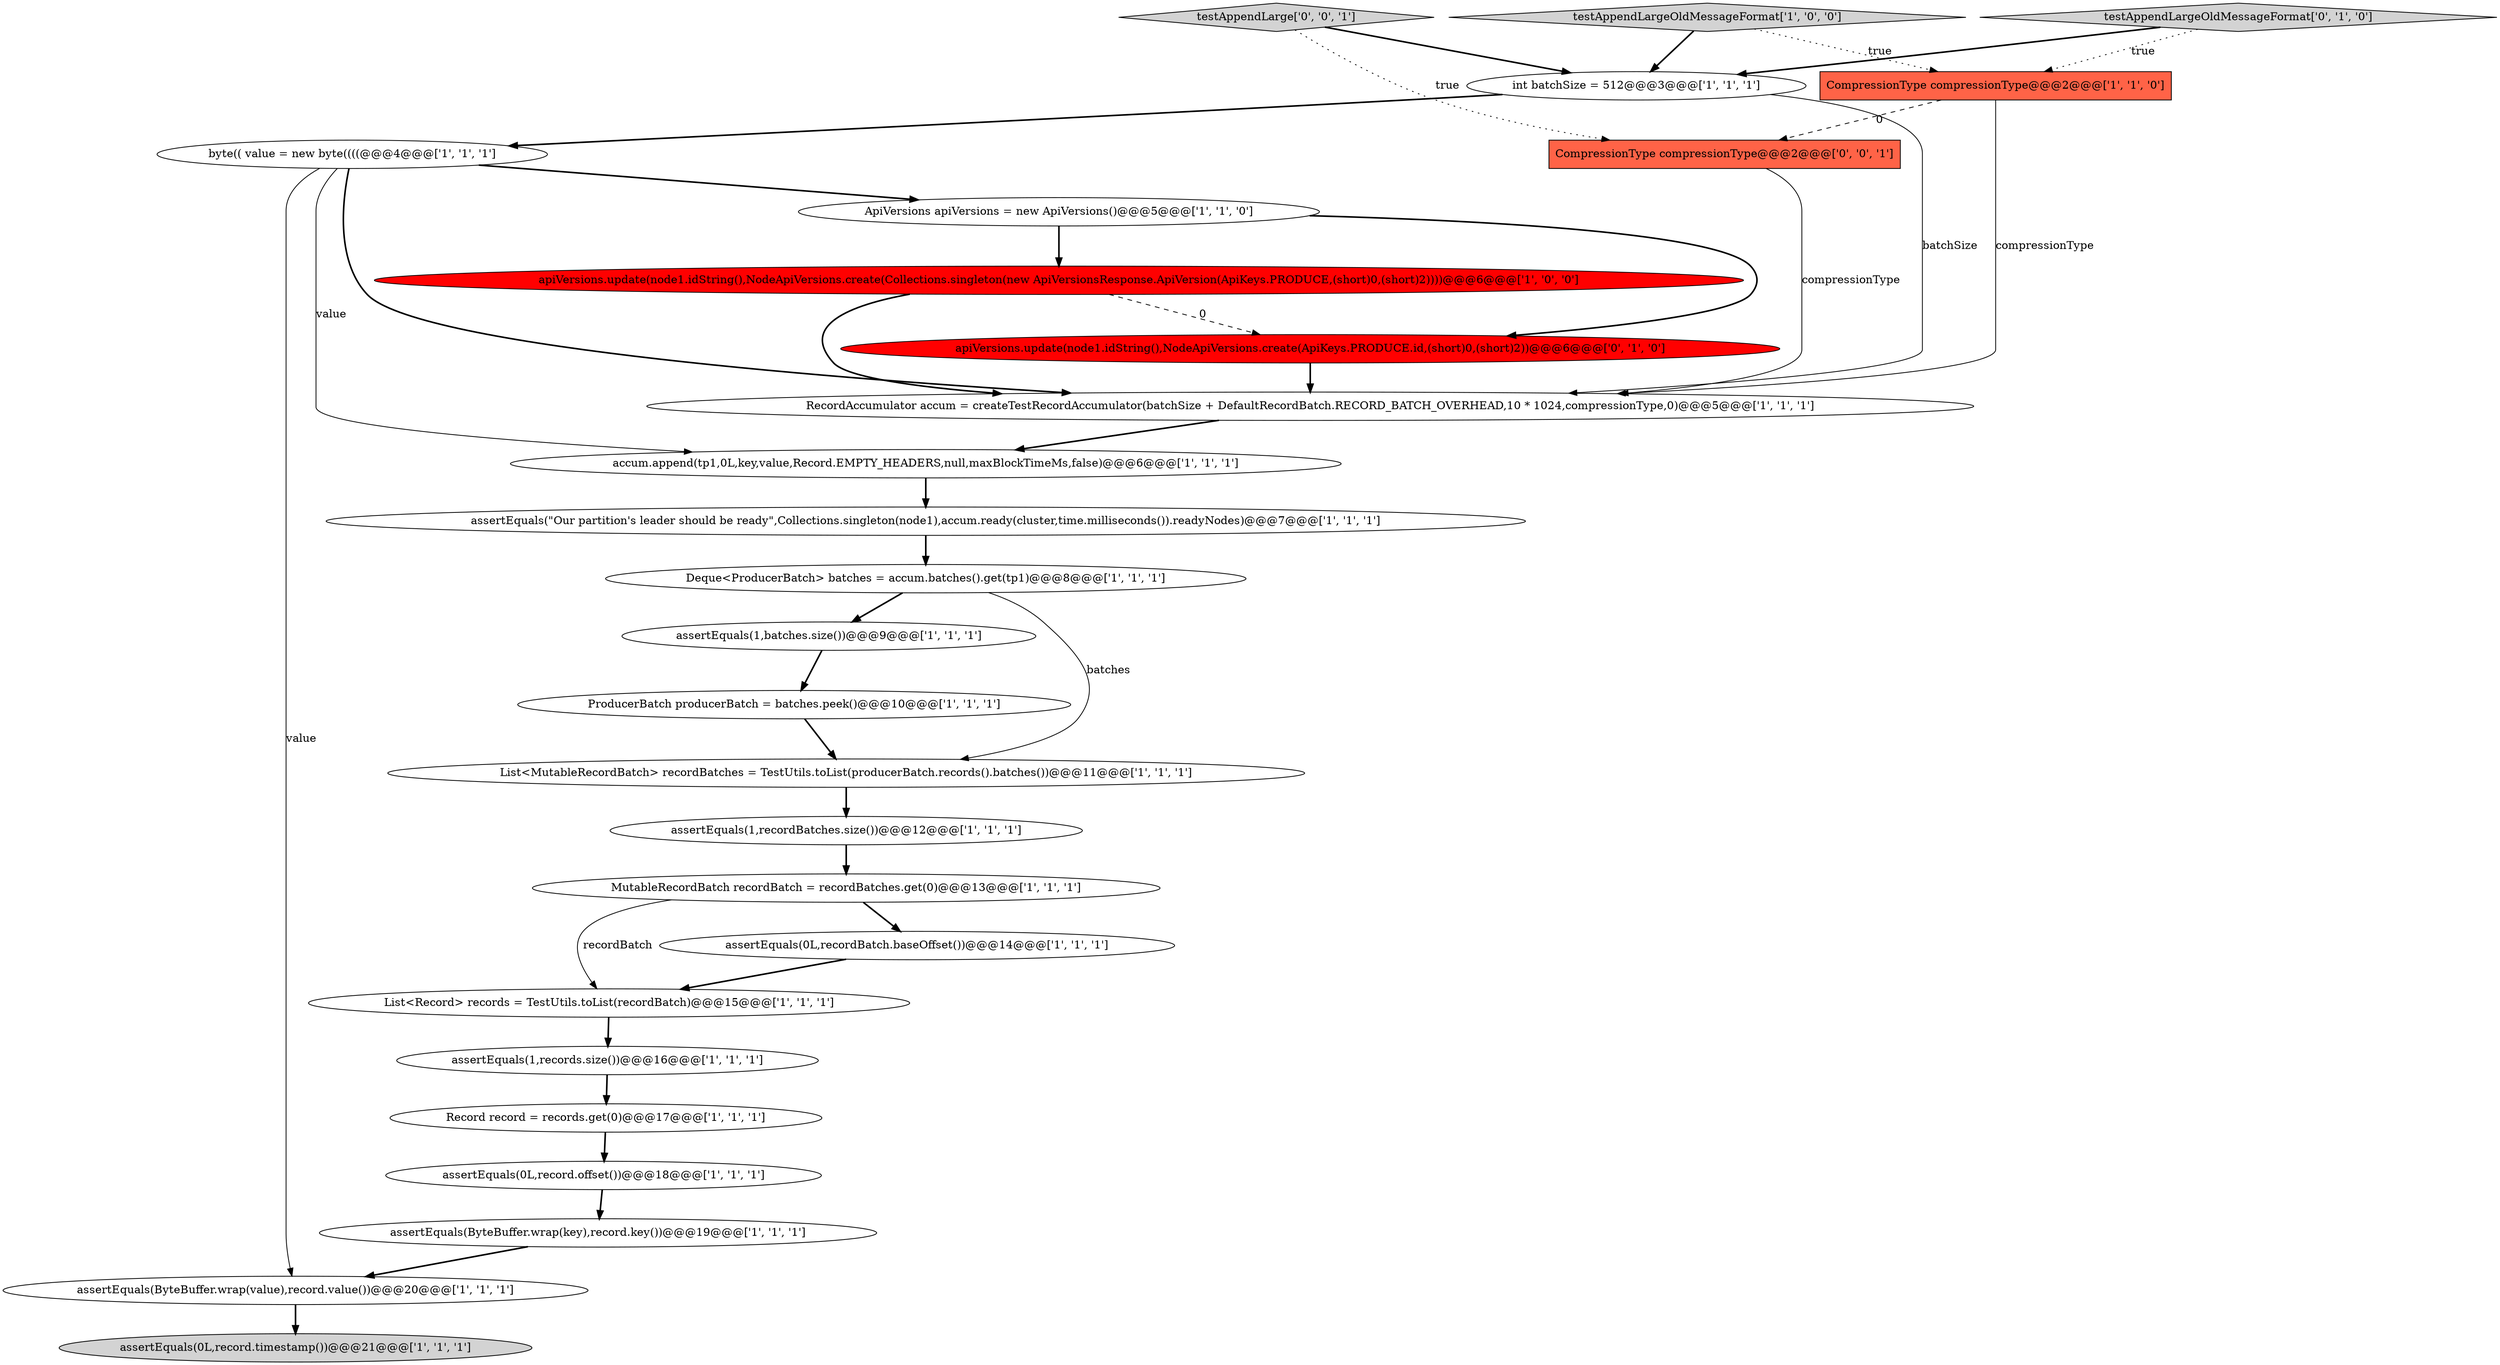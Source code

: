 digraph {
16 [style = filled, label = "assertEquals(1,recordBatches.size())@@@12@@@['1', '1', '1']", fillcolor = white, shape = ellipse image = "AAA0AAABBB1BBB"];
21 [style = filled, label = "assertEquals(0L,record.timestamp())@@@21@@@['1', '1', '1']", fillcolor = lightgray, shape = ellipse image = "AAA0AAABBB1BBB"];
17 [style = filled, label = "assertEquals(1,batches.size())@@@9@@@['1', '1', '1']", fillcolor = white, shape = ellipse image = "AAA0AAABBB1BBB"];
11 [style = filled, label = "int batchSize = 512@@@3@@@['1', '1', '1']", fillcolor = white, shape = ellipse image = "AAA0AAABBB1BBB"];
1 [style = filled, label = "ProducerBatch producerBatch = batches.peek()@@@10@@@['1', '1', '1']", fillcolor = white, shape = ellipse image = "AAA0AAABBB1BBB"];
4 [style = filled, label = "byte(( value = new byte((((@@@4@@@['1', '1', '1']", fillcolor = white, shape = ellipse image = "AAA0AAABBB1BBB"];
5 [style = filled, label = "Deque<ProducerBatch> batches = accum.batches().get(tp1)@@@8@@@['1', '1', '1']", fillcolor = white, shape = ellipse image = "AAA0AAABBB1BBB"];
15 [style = filled, label = "MutableRecordBatch recordBatch = recordBatches.get(0)@@@13@@@['1', '1', '1']", fillcolor = white, shape = ellipse image = "AAA0AAABBB1BBB"];
6 [style = filled, label = "accum.append(tp1,0L,key,value,Record.EMPTY_HEADERS,null,maxBlockTimeMs,false)@@@6@@@['1', '1', '1']", fillcolor = white, shape = ellipse image = "AAA0AAABBB1BBB"];
22 [style = filled, label = "assertEquals(\"Our partition's leader should be ready\",Collections.singleton(node1),accum.ready(cluster,time.milliseconds()).readyNodes)@@@7@@@['1', '1', '1']", fillcolor = white, shape = ellipse image = "AAA0AAABBB1BBB"];
26 [style = filled, label = "testAppendLarge['0', '0', '1']", fillcolor = lightgray, shape = diamond image = "AAA0AAABBB3BBB"];
10 [style = filled, label = "Record record = records.get(0)@@@17@@@['1', '1', '1']", fillcolor = white, shape = ellipse image = "AAA0AAABBB1BBB"];
20 [style = filled, label = "assertEquals(ByteBuffer.wrap(value),record.value())@@@20@@@['1', '1', '1']", fillcolor = white, shape = ellipse image = "AAA0AAABBB1BBB"];
0 [style = filled, label = "assertEquals(ByteBuffer.wrap(key),record.key())@@@19@@@['1', '1', '1']", fillcolor = white, shape = ellipse image = "AAA0AAABBB1BBB"];
24 [style = filled, label = "apiVersions.update(node1.idString(),NodeApiVersions.create(ApiKeys.PRODUCE.id,(short)0,(short)2))@@@6@@@['0', '1', '0']", fillcolor = red, shape = ellipse image = "AAA1AAABBB2BBB"];
14 [style = filled, label = "RecordAccumulator accum = createTestRecordAccumulator(batchSize + DefaultRecordBatch.RECORD_BATCH_OVERHEAD,10 * 1024,compressionType,0)@@@5@@@['1', '1', '1']", fillcolor = white, shape = ellipse image = "AAA0AAABBB1BBB"];
23 [style = filled, label = "testAppendLargeOldMessageFormat['0', '1', '0']", fillcolor = lightgray, shape = diamond image = "AAA0AAABBB2BBB"];
2 [style = filled, label = "ApiVersions apiVersions = new ApiVersions()@@@5@@@['1', '1', '0']", fillcolor = white, shape = ellipse image = "AAA0AAABBB1BBB"];
12 [style = filled, label = "assertEquals(0L,record.offset())@@@18@@@['1', '1', '1']", fillcolor = white, shape = ellipse image = "AAA0AAABBB1BBB"];
7 [style = filled, label = "List<Record> records = TestUtils.toList(recordBatch)@@@15@@@['1', '1', '1']", fillcolor = white, shape = ellipse image = "AAA0AAABBB1BBB"];
3 [style = filled, label = "assertEquals(1,records.size())@@@16@@@['1', '1', '1']", fillcolor = white, shape = ellipse image = "AAA0AAABBB1BBB"];
25 [style = filled, label = "CompressionType compressionType@@@2@@@['0', '0', '1']", fillcolor = tomato, shape = box image = "AAA0AAABBB3BBB"];
8 [style = filled, label = "testAppendLargeOldMessageFormat['1', '0', '0']", fillcolor = lightgray, shape = diamond image = "AAA0AAABBB1BBB"];
9 [style = filled, label = "assertEquals(0L,recordBatch.baseOffset())@@@14@@@['1', '1', '1']", fillcolor = white, shape = ellipse image = "AAA0AAABBB1BBB"];
18 [style = filled, label = "apiVersions.update(node1.idString(),NodeApiVersions.create(Collections.singleton(new ApiVersionsResponse.ApiVersion(ApiKeys.PRODUCE,(short)0,(short)2))))@@@6@@@['1', '0', '0']", fillcolor = red, shape = ellipse image = "AAA1AAABBB1BBB"];
13 [style = filled, label = "List<MutableRecordBatch> recordBatches = TestUtils.toList(producerBatch.records().batches())@@@11@@@['1', '1', '1']", fillcolor = white, shape = ellipse image = "AAA0AAABBB1BBB"];
19 [style = filled, label = "CompressionType compressionType@@@2@@@['1', '1', '0']", fillcolor = tomato, shape = box image = "AAA0AAABBB1BBB"];
16->15 [style = bold, label=""];
19->14 [style = solid, label="compressionType"];
15->7 [style = solid, label="recordBatch"];
4->14 [style = bold, label=""];
4->20 [style = solid, label="value"];
17->1 [style = bold, label=""];
6->22 [style = bold, label=""];
26->25 [style = dotted, label="true"];
11->4 [style = bold, label=""];
4->6 [style = solid, label="value"];
2->18 [style = bold, label=""];
4->2 [style = bold, label=""];
23->19 [style = dotted, label="true"];
9->7 [style = bold, label=""];
5->17 [style = bold, label=""];
12->0 [style = bold, label=""];
22->5 [style = bold, label=""];
1->13 [style = bold, label=""];
13->16 [style = bold, label=""];
7->3 [style = bold, label=""];
26->11 [style = bold, label=""];
24->14 [style = bold, label=""];
20->21 [style = bold, label=""];
3->10 [style = bold, label=""];
15->9 [style = bold, label=""];
10->12 [style = bold, label=""];
25->14 [style = solid, label="compressionType"];
5->13 [style = solid, label="batches"];
0->20 [style = bold, label=""];
19->25 [style = dashed, label="0"];
2->24 [style = bold, label=""];
23->11 [style = bold, label=""];
11->14 [style = solid, label="batchSize"];
8->11 [style = bold, label=""];
18->14 [style = bold, label=""];
14->6 [style = bold, label=""];
8->19 [style = dotted, label="true"];
18->24 [style = dashed, label="0"];
}
